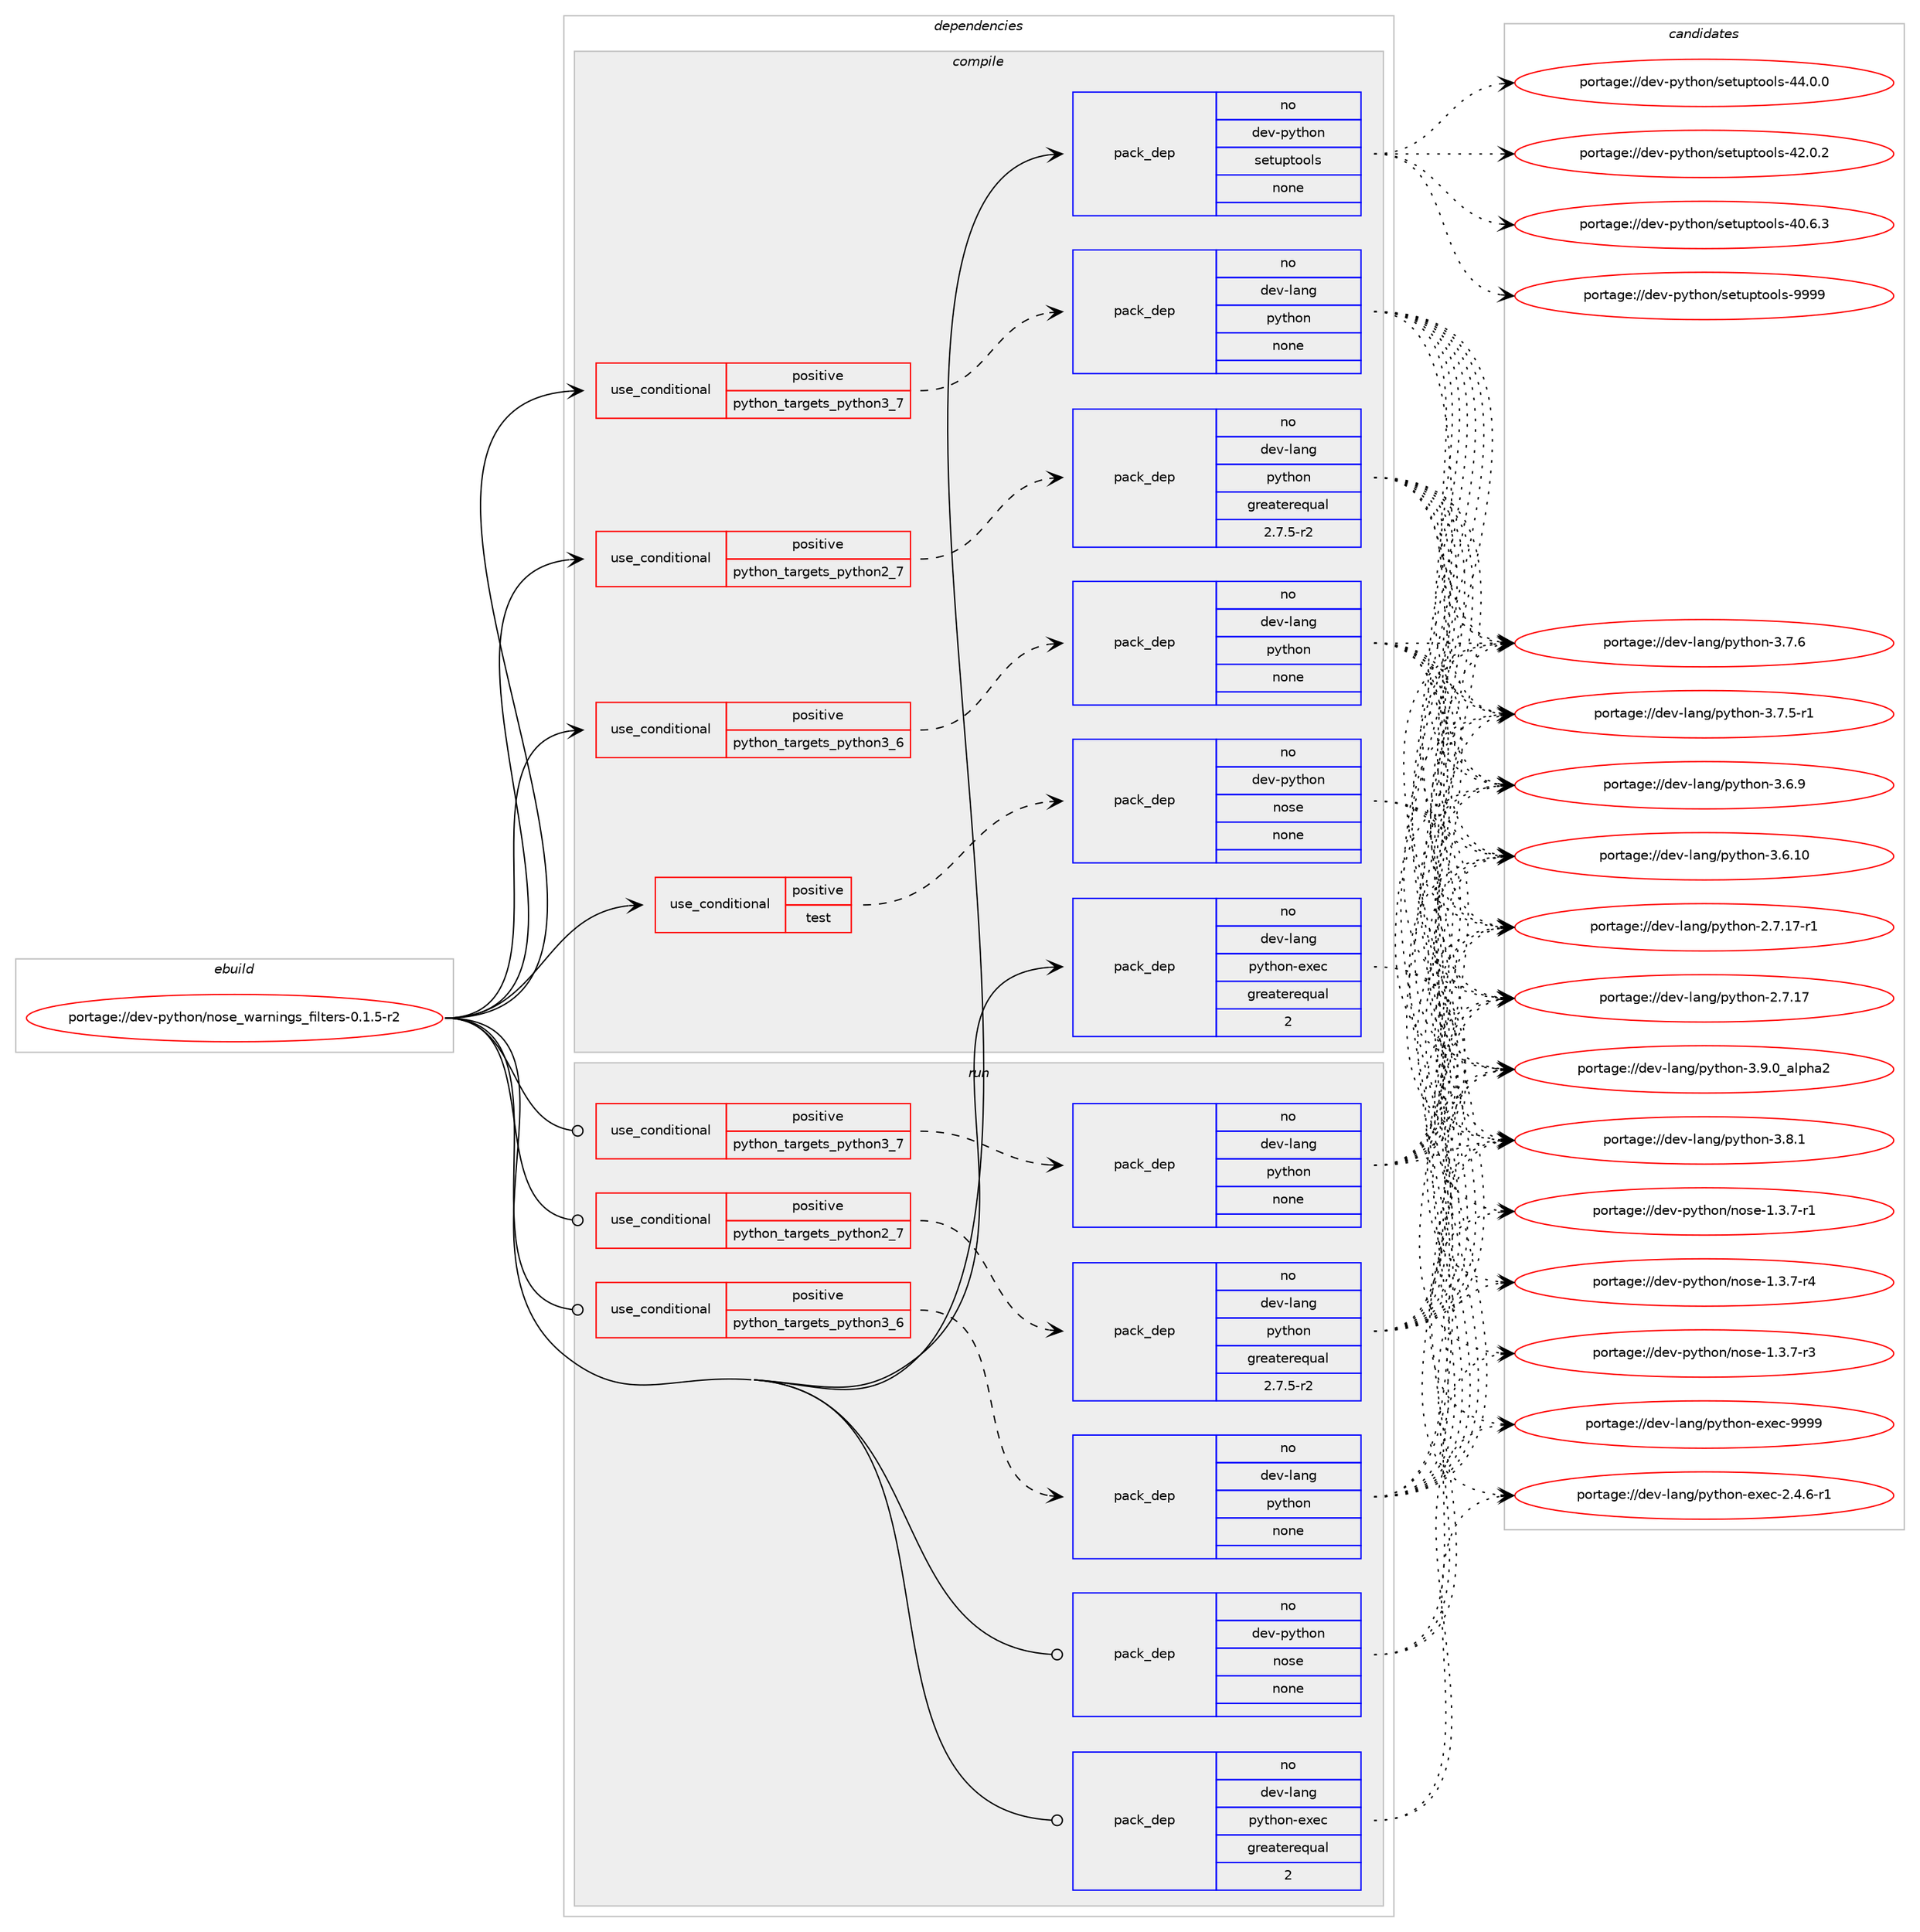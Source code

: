 digraph prolog {

# *************
# Graph options
# *************

newrank=true;
concentrate=true;
compound=true;
graph [rankdir=LR,fontname=Helvetica,fontsize=10,ranksep=1.5];#, ranksep=2.5, nodesep=0.2];
edge  [arrowhead=vee];
node  [fontname=Helvetica,fontsize=10];

# **********
# The ebuild
# **********

subgraph cluster_leftcol {
color=gray;
label=<<i>ebuild</i>>;
id [label="portage://dev-python/nose_warnings_filters-0.1.5-r2", color=red, width=4, href="../dev-python/nose_warnings_filters-0.1.5-r2.svg"];
}

# ****************
# The dependencies
# ****************

subgraph cluster_midcol {
color=gray;
label=<<i>dependencies</i>>;
subgraph cluster_compile {
fillcolor="#eeeeee";
style=filled;
label=<<i>compile</i>>;
subgraph cond112203 {
dependency448026 [label=<<TABLE BORDER="0" CELLBORDER="1" CELLSPACING="0" CELLPADDING="4"><TR><TD ROWSPAN="3" CELLPADDING="10">use_conditional</TD></TR><TR><TD>positive</TD></TR><TR><TD>python_targets_python2_7</TD></TR></TABLE>>, shape=none, color=red];
subgraph pack330848 {
dependency448027 [label=<<TABLE BORDER="0" CELLBORDER="1" CELLSPACING="0" CELLPADDING="4" WIDTH="220"><TR><TD ROWSPAN="6" CELLPADDING="30">pack_dep</TD></TR><TR><TD WIDTH="110">no</TD></TR><TR><TD>dev-lang</TD></TR><TR><TD>python</TD></TR><TR><TD>greaterequal</TD></TR><TR><TD>2.7.5-r2</TD></TR></TABLE>>, shape=none, color=blue];
}
dependency448026:e -> dependency448027:w [weight=20,style="dashed",arrowhead="vee"];
}
id:e -> dependency448026:w [weight=20,style="solid",arrowhead="vee"];
subgraph cond112204 {
dependency448028 [label=<<TABLE BORDER="0" CELLBORDER="1" CELLSPACING="0" CELLPADDING="4"><TR><TD ROWSPAN="3" CELLPADDING="10">use_conditional</TD></TR><TR><TD>positive</TD></TR><TR><TD>python_targets_python3_6</TD></TR></TABLE>>, shape=none, color=red];
subgraph pack330849 {
dependency448029 [label=<<TABLE BORDER="0" CELLBORDER="1" CELLSPACING="0" CELLPADDING="4" WIDTH="220"><TR><TD ROWSPAN="6" CELLPADDING="30">pack_dep</TD></TR><TR><TD WIDTH="110">no</TD></TR><TR><TD>dev-lang</TD></TR><TR><TD>python</TD></TR><TR><TD>none</TD></TR><TR><TD></TD></TR></TABLE>>, shape=none, color=blue];
}
dependency448028:e -> dependency448029:w [weight=20,style="dashed",arrowhead="vee"];
}
id:e -> dependency448028:w [weight=20,style="solid",arrowhead="vee"];
subgraph cond112205 {
dependency448030 [label=<<TABLE BORDER="0" CELLBORDER="1" CELLSPACING="0" CELLPADDING="4"><TR><TD ROWSPAN="3" CELLPADDING="10">use_conditional</TD></TR><TR><TD>positive</TD></TR><TR><TD>python_targets_python3_7</TD></TR></TABLE>>, shape=none, color=red];
subgraph pack330850 {
dependency448031 [label=<<TABLE BORDER="0" CELLBORDER="1" CELLSPACING="0" CELLPADDING="4" WIDTH="220"><TR><TD ROWSPAN="6" CELLPADDING="30">pack_dep</TD></TR><TR><TD WIDTH="110">no</TD></TR><TR><TD>dev-lang</TD></TR><TR><TD>python</TD></TR><TR><TD>none</TD></TR><TR><TD></TD></TR></TABLE>>, shape=none, color=blue];
}
dependency448030:e -> dependency448031:w [weight=20,style="dashed",arrowhead="vee"];
}
id:e -> dependency448030:w [weight=20,style="solid",arrowhead="vee"];
subgraph cond112206 {
dependency448032 [label=<<TABLE BORDER="0" CELLBORDER="1" CELLSPACING="0" CELLPADDING="4"><TR><TD ROWSPAN="3" CELLPADDING="10">use_conditional</TD></TR><TR><TD>positive</TD></TR><TR><TD>test</TD></TR></TABLE>>, shape=none, color=red];
subgraph pack330851 {
dependency448033 [label=<<TABLE BORDER="0" CELLBORDER="1" CELLSPACING="0" CELLPADDING="4" WIDTH="220"><TR><TD ROWSPAN="6" CELLPADDING="30">pack_dep</TD></TR><TR><TD WIDTH="110">no</TD></TR><TR><TD>dev-python</TD></TR><TR><TD>nose</TD></TR><TR><TD>none</TD></TR><TR><TD></TD></TR></TABLE>>, shape=none, color=blue];
}
dependency448032:e -> dependency448033:w [weight=20,style="dashed",arrowhead="vee"];
}
id:e -> dependency448032:w [weight=20,style="solid",arrowhead="vee"];
subgraph pack330852 {
dependency448034 [label=<<TABLE BORDER="0" CELLBORDER="1" CELLSPACING="0" CELLPADDING="4" WIDTH="220"><TR><TD ROWSPAN="6" CELLPADDING="30">pack_dep</TD></TR><TR><TD WIDTH="110">no</TD></TR><TR><TD>dev-lang</TD></TR><TR><TD>python-exec</TD></TR><TR><TD>greaterequal</TD></TR><TR><TD>2</TD></TR></TABLE>>, shape=none, color=blue];
}
id:e -> dependency448034:w [weight=20,style="solid",arrowhead="vee"];
subgraph pack330853 {
dependency448035 [label=<<TABLE BORDER="0" CELLBORDER="1" CELLSPACING="0" CELLPADDING="4" WIDTH="220"><TR><TD ROWSPAN="6" CELLPADDING="30">pack_dep</TD></TR><TR><TD WIDTH="110">no</TD></TR><TR><TD>dev-python</TD></TR><TR><TD>setuptools</TD></TR><TR><TD>none</TD></TR><TR><TD></TD></TR></TABLE>>, shape=none, color=blue];
}
id:e -> dependency448035:w [weight=20,style="solid",arrowhead="vee"];
}
subgraph cluster_compileandrun {
fillcolor="#eeeeee";
style=filled;
label=<<i>compile and run</i>>;
}
subgraph cluster_run {
fillcolor="#eeeeee";
style=filled;
label=<<i>run</i>>;
subgraph cond112207 {
dependency448036 [label=<<TABLE BORDER="0" CELLBORDER="1" CELLSPACING="0" CELLPADDING="4"><TR><TD ROWSPAN="3" CELLPADDING="10">use_conditional</TD></TR><TR><TD>positive</TD></TR><TR><TD>python_targets_python2_7</TD></TR></TABLE>>, shape=none, color=red];
subgraph pack330854 {
dependency448037 [label=<<TABLE BORDER="0" CELLBORDER="1" CELLSPACING="0" CELLPADDING="4" WIDTH="220"><TR><TD ROWSPAN="6" CELLPADDING="30">pack_dep</TD></TR><TR><TD WIDTH="110">no</TD></TR><TR><TD>dev-lang</TD></TR><TR><TD>python</TD></TR><TR><TD>greaterequal</TD></TR><TR><TD>2.7.5-r2</TD></TR></TABLE>>, shape=none, color=blue];
}
dependency448036:e -> dependency448037:w [weight=20,style="dashed",arrowhead="vee"];
}
id:e -> dependency448036:w [weight=20,style="solid",arrowhead="odot"];
subgraph cond112208 {
dependency448038 [label=<<TABLE BORDER="0" CELLBORDER="1" CELLSPACING="0" CELLPADDING="4"><TR><TD ROWSPAN="3" CELLPADDING="10">use_conditional</TD></TR><TR><TD>positive</TD></TR><TR><TD>python_targets_python3_6</TD></TR></TABLE>>, shape=none, color=red];
subgraph pack330855 {
dependency448039 [label=<<TABLE BORDER="0" CELLBORDER="1" CELLSPACING="0" CELLPADDING="4" WIDTH="220"><TR><TD ROWSPAN="6" CELLPADDING="30">pack_dep</TD></TR><TR><TD WIDTH="110">no</TD></TR><TR><TD>dev-lang</TD></TR><TR><TD>python</TD></TR><TR><TD>none</TD></TR><TR><TD></TD></TR></TABLE>>, shape=none, color=blue];
}
dependency448038:e -> dependency448039:w [weight=20,style="dashed",arrowhead="vee"];
}
id:e -> dependency448038:w [weight=20,style="solid",arrowhead="odot"];
subgraph cond112209 {
dependency448040 [label=<<TABLE BORDER="0" CELLBORDER="1" CELLSPACING="0" CELLPADDING="4"><TR><TD ROWSPAN="3" CELLPADDING="10">use_conditional</TD></TR><TR><TD>positive</TD></TR><TR><TD>python_targets_python3_7</TD></TR></TABLE>>, shape=none, color=red];
subgraph pack330856 {
dependency448041 [label=<<TABLE BORDER="0" CELLBORDER="1" CELLSPACING="0" CELLPADDING="4" WIDTH="220"><TR><TD ROWSPAN="6" CELLPADDING="30">pack_dep</TD></TR><TR><TD WIDTH="110">no</TD></TR><TR><TD>dev-lang</TD></TR><TR><TD>python</TD></TR><TR><TD>none</TD></TR><TR><TD></TD></TR></TABLE>>, shape=none, color=blue];
}
dependency448040:e -> dependency448041:w [weight=20,style="dashed",arrowhead="vee"];
}
id:e -> dependency448040:w [weight=20,style="solid",arrowhead="odot"];
subgraph pack330857 {
dependency448042 [label=<<TABLE BORDER="0" CELLBORDER="1" CELLSPACING="0" CELLPADDING="4" WIDTH="220"><TR><TD ROWSPAN="6" CELLPADDING="30">pack_dep</TD></TR><TR><TD WIDTH="110">no</TD></TR><TR><TD>dev-lang</TD></TR><TR><TD>python-exec</TD></TR><TR><TD>greaterequal</TD></TR><TR><TD>2</TD></TR></TABLE>>, shape=none, color=blue];
}
id:e -> dependency448042:w [weight=20,style="solid",arrowhead="odot"];
subgraph pack330858 {
dependency448043 [label=<<TABLE BORDER="0" CELLBORDER="1" CELLSPACING="0" CELLPADDING="4" WIDTH="220"><TR><TD ROWSPAN="6" CELLPADDING="30">pack_dep</TD></TR><TR><TD WIDTH="110">no</TD></TR><TR><TD>dev-python</TD></TR><TR><TD>nose</TD></TR><TR><TD>none</TD></TR><TR><TD></TD></TR></TABLE>>, shape=none, color=blue];
}
id:e -> dependency448043:w [weight=20,style="solid",arrowhead="odot"];
}
}

# **************
# The candidates
# **************

subgraph cluster_choices {
rank=same;
color=gray;
label=<<i>candidates</i>>;

subgraph choice330848 {
color=black;
nodesep=1;
choice10010111845108971101034711212111610411111045514657464895971081121049750 [label="portage://dev-lang/python-3.9.0_alpha2", color=red, width=4,href="../dev-lang/python-3.9.0_alpha2.svg"];
choice100101118451089711010347112121116104111110455146564649 [label="portage://dev-lang/python-3.8.1", color=red, width=4,href="../dev-lang/python-3.8.1.svg"];
choice100101118451089711010347112121116104111110455146554654 [label="portage://dev-lang/python-3.7.6", color=red, width=4,href="../dev-lang/python-3.7.6.svg"];
choice1001011184510897110103471121211161041111104551465546534511449 [label="portage://dev-lang/python-3.7.5-r1", color=red, width=4,href="../dev-lang/python-3.7.5-r1.svg"];
choice100101118451089711010347112121116104111110455146544657 [label="portage://dev-lang/python-3.6.9", color=red, width=4,href="../dev-lang/python-3.6.9.svg"];
choice10010111845108971101034711212111610411111045514654464948 [label="portage://dev-lang/python-3.6.10", color=red, width=4,href="../dev-lang/python-3.6.10.svg"];
choice100101118451089711010347112121116104111110455046554649554511449 [label="portage://dev-lang/python-2.7.17-r1", color=red, width=4,href="../dev-lang/python-2.7.17-r1.svg"];
choice10010111845108971101034711212111610411111045504655464955 [label="portage://dev-lang/python-2.7.17", color=red, width=4,href="../dev-lang/python-2.7.17.svg"];
dependency448027:e -> choice10010111845108971101034711212111610411111045514657464895971081121049750:w [style=dotted,weight="100"];
dependency448027:e -> choice100101118451089711010347112121116104111110455146564649:w [style=dotted,weight="100"];
dependency448027:e -> choice100101118451089711010347112121116104111110455146554654:w [style=dotted,weight="100"];
dependency448027:e -> choice1001011184510897110103471121211161041111104551465546534511449:w [style=dotted,weight="100"];
dependency448027:e -> choice100101118451089711010347112121116104111110455146544657:w [style=dotted,weight="100"];
dependency448027:e -> choice10010111845108971101034711212111610411111045514654464948:w [style=dotted,weight="100"];
dependency448027:e -> choice100101118451089711010347112121116104111110455046554649554511449:w [style=dotted,weight="100"];
dependency448027:e -> choice10010111845108971101034711212111610411111045504655464955:w [style=dotted,weight="100"];
}
subgraph choice330849 {
color=black;
nodesep=1;
choice10010111845108971101034711212111610411111045514657464895971081121049750 [label="portage://dev-lang/python-3.9.0_alpha2", color=red, width=4,href="../dev-lang/python-3.9.0_alpha2.svg"];
choice100101118451089711010347112121116104111110455146564649 [label="portage://dev-lang/python-3.8.1", color=red, width=4,href="../dev-lang/python-3.8.1.svg"];
choice100101118451089711010347112121116104111110455146554654 [label="portage://dev-lang/python-3.7.6", color=red, width=4,href="../dev-lang/python-3.7.6.svg"];
choice1001011184510897110103471121211161041111104551465546534511449 [label="portage://dev-lang/python-3.7.5-r1", color=red, width=4,href="../dev-lang/python-3.7.5-r1.svg"];
choice100101118451089711010347112121116104111110455146544657 [label="portage://dev-lang/python-3.6.9", color=red, width=4,href="../dev-lang/python-3.6.9.svg"];
choice10010111845108971101034711212111610411111045514654464948 [label="portage://dev-lang/python-3.6.10", color=red, width=4,href="../dev-lang/python-3.6.10.svg"];
choice100101118451089711010347112121116104111110455046554649554511449 [label="portage://dev-lang/python-2.7.17-r1", color=red, width=4,href="../dev-lang/python-2.7.17-r1.svg"];
choice10010111845108971101034711212111610411111045504655464955 [label="portage://dev-lang/python-2.7.17", color=red, width=4,href="../dev-lang/python-2.7.17.svg"];
dependency448029:e -> choice10010111845108971101034711212111610411111045514657464895971081121049750:w [style=dotted,weight="100"];
dependency448029:e -> choice100101118451089711010347112121116104111110455146564649:w [style=dotted,weight="100"];
dependency448029:e -> choice100101118451089711010347112121116104111110455146554654:w [style=dotted,weight="100"];
dependency448029:e -> choice1001011184510897110103471121211161041111104551465546534511449:w [style=dotted,weight="100"];
dependency448029:e -> choice100101118451089711010347112121116104111110455146544657:w [style=dotted,weight="100"];
dependency448029:e -> choice10010111845108971101034711212111610411111045514654464948:w [style=dotted,weight="100"];
dependency448029:e -> choice100101118451089711010347112121116104111110455046554649554511449:w [style=dotted,weight="100"];
dependency448029:e -> choice10010111845108971101034711212111610411111045504655464955:w [style=dotted,weight="100"];
}
subgraph choice330850 {
color=black;
nodesep=1;
choice10010111845108971101034711212111610411111045514657464895971081121049750 [label="portage://dev-lang/python-3.9.0_alpha2", color=red, width=4,href="../dev-lang/python-3.9.0_alpha2.svg"];
choice100101118451089711010347112121116104111110455146564649 [label="portage://dev-lang/python-3.8.1", color=red, width=4,href="../dev-lang/python-3.8.1.svg"];
choice100101118451089711010347112121116104111110455146554654 [label="portage://dev-lang/python-3.7.6", color=red, width=4,href="../dev-lang/python-3.7.6.svg"];
choice1001011184510897110103471121211161041111104551465546534511449 [label="portage://dev-lang/python-3.7.5-r1", color=red, width=4,href="../dev-lang/python-3.7.5-r1.svg"];
choice100101118451089711010347112121116104111110455146544657 [label="portage://dev-lang/python-3.6.9", color=red, width=4,href="../dev-lang/python-3.6.9.svg"];
choice10010111845108971101034711212111610411111045514654464948 [label="portage://dev-lang/python-3.6.10", color=red, width=4,href="../dev-lang/python-3.6.10.svg"];
choice100101118451089711010347112121116104111110455046554649554511449 [label="portage://dev-lang/python-2.7.17-r1", color=red, width=4,href="../dev-lang/python-2.7.17-r1.svg"];
choice10010111845108971101034711212111610411111045504655464955 [label="portage://dev-lang/python-2.7.17", color=red, width=4,href="../dev-lang/python-2.7.17.svg"];
dependency448031:e -> choice10010111845108971101034711212111610411111045514657464895971081121049750:w [style=dotted,weight="100"];
dependency448031:e -> choice100101118451089711010347112121116104111110455146564649:w [style=dotted,weight="100"];
dependency448031:e -> choice100101118451089711010347112121116104111110455146554654:w [style=dotted,weight="100"];
dependency448031:e -> choice1001011184510897110103471121211161041111104551465546534511449:w [style=dotted,weight="100"];
dependency448031:e -> choice100101118451089711010347112121116104111110455146544657:w [style=dotted,weight="100"];
dependency448031:e -> choice10010111845108971101034711212111610411111045514654464948:w [style=dotted,weight="100"];
dependency448031:e -> choice100101118451089711010347112121116104111110455046554649554511449:w [style=dotted,weight="100"];
dependency448031:e -> choice10010111845108971101034711212111610411111045504655464955:w [style=dotted,weight="100"];
}
subgraph choice330851 {
color=black;
nodesep=1;
choice10010111845112121116104111110471101111151014549465146554511452 [label="portage://dev-python/nose-1.3.7-r4", color=red, width=4,href="../dev-python/nose-1.3.7-r4.svg"];
choice10010111845112121116104111110471101111151014549465146554511451 [label="portage://dev-python/nose-1.3.7-r3", color=red, width=4,href="../dev-python/nose-1.3.7-r3.svg"];
choice10010111845112121116104111110471101111151014549465146554511449 [label="portage://dev-python/nose-1.3.7-r1", color=red, width=4,href="../dev-python/nose-1.3.7-r1.svg"];
dependency448033:e -> choice10010111845112121116104111110471101111151014549465146554511452:w [style=dotted,weight="100"];
dependency448033:e -> choice10010111845112121116104111110471101111151014549465146554511451:w [style=dotted,weight="100"];
dependency448033:e -> choice10010111845112121116104111110471101111151014549465146554511449:w [style=dotted,weight="100"];
}
subgraph choice330852 {
color=black;
nodesep=1;
choice10010111845108971101034711212111610411111045101120101994557575757 [label="portage://dev-lang/python-exec-9999", color=red, width=4,href="../dev-lang/python-exec-9999.svg"];
choice10010111845108971101034711212111610411111045101120101994550465246544511449 [label="portage://dev-lang/python-exec-2.4.6-r1", color=red, width=4,href="../dev-lang/python-exec-2.4.6-r1.svg"];
dependency448034:e -> choice10010111845108971101034711212111610411111045101120101994557575757:w [style=dotted,weight="100"];
dependency448034:e -> choice10010111845108971101034711212111610411111045101120101994550465246544511449:w [style=dotted,weight="100"];
}
subgraph choice330853 {
color=black;
nodesep=1;
choice10010111845112121116104111110471151011161171121161111111081154557575757 [label="portage://dev-python/setuptools-9999", color=red, width=4,href="../dev-python/setuptools-9999.svg"];
choice100101118451121211161041111104711510111611711211611111110811545525246484648 [label="portage://dev-python/setuptools-44.0.0", color=red, width=4,href="../dev-python/setuptools-44.0.0.svg"];
choice100101118451121211161041111104711510111611711211611111110811545525046484650 [label="portage://dev-python/setuptools-42.0.2", color=red, width=4,href="../dev-python/setuptools-42.0.2.svg"];
choice100101118451121211161041111104711510111611711211611111110811545524846544651 [label="portage://dev-python/setuptools-40.6.3", color=red, width=4,href="../dev-python/setuptools-40.6.3.svg"];
dependency448035:e -> choice10010111845112121116104111110471151011161171121161111111081154557575757:w [style=dotted,weight="100"];
dependency448035:e -> choice100101118451121211161041111104711510111611711211611111110811545525246484648:w [style=dotted,weight="100"];
dependency448035:e -> choice100101118451121211161041111104711510111611711211611111110811545525046484650:w [style=dotted,weight="100"];
dependency448035:e -> choice100101118451121211161041111104711510111611711211611111110811545524846544651:w [style=dotted,weight="100"];
}
subgraph choice330854 {
color=black;
nodesep=1;
choice10010111845108971101034711212111610411111045514657464895971081121049750 [label="portage://dev-lang/python-3.9.0_alpha2", color=red, width=4,href="../dev-lang/python-3.9.0_alpha2.svg"];
choice100101118451089711010347112121116104111110455146564649 [label="portage://dev-lang/python-3.8.1", color=red, width=4,href="../dev-lang/python-3.8.1.svg"];
choice100101118451089711010347112121116104111110455146554654 [label="portage://dev-lang/python-3.7.6", color=red, width=4,href="../dev-lang/python-3.7.6.svg"];
choice1001011184510897110103471121211161041111104551465546534511449 [label="portage://dev-lang/python-3.7.5-r1", color=red, width=4,href="../dev-lang/python-3.7.5-r1.svg"];
choice100101118451089711010347112121116104111110455146544657 [label="portage://dev-lang/python-3.6.9", color=red, width=4,href="../dev-lang/python-3.6.9.svg"];
choice10010111845108971101034711212111610411111045514654464948 [label="portage://dev-lang/python-3.6.10", color=red, width=4,href="../dev-lang/python-3.6.10.svg"];
choice100101118451089711010347112121116104111110455046554649554511449 [label="portage://dev-lang/python-2.7.17-r1", color=red, width=4,href="../dev-lang/python-2.7.17-r1.svg"];
choice10010111845108971101034711212111610411111045504655464955 [label="portage://dev-lang/python-2.7.17", color=red, width=4,href="../dev-lang/python-2.7.17.svg"];
dependency448037:e -> choice10010111845108971101034711212111610411111045514657464895971081121049750:w [style=dotted,weight="100"];
dependency448037:e -> choice100101118451089711010347112121116104111110455146564649:w [style=dotted,weight="100"];
dependency448037:e -> choice100101118451089711010347112121116104111110455146554654:w [style=dotted,weight="100"];
dependency448037:e -> choice1001011184510897110103471121211161041111104551465546534511449:w [style=dotted,weight="100"];
dependency448037:e -> choice100101118451089711010347112121116104111110455146544657:w [style=dotted,weight="100"];
dependency448037:e -> choice10010111845108971101034711212111610411111045514654464948:w [style=dotted,weight="100"];
dependency448037:e -> choice100101118451089711010347112121116104111110455046554649554511449:w [style=dotted,weight="100"];
dependency448037:e -> choice10010111845108971101034711212111610411111045504655464955:w [style=dotted,weight="100"];
}
subgraph choice330855 {
color=black;
nodesep=1;
choice10010111845108971101034711212111610411111045514657464895971081121049750 [label="portage://dev-lang/python-3.9.0_alpha2", color=red, width=4,href="../dev-lang/python-3.9.0_alpha2.svg"];
choice100101118451089711010347112121116104111110455146564649 [label="portage://dev-lang/python-3.8.1", color=red, width=4,href="../dev-lang/python-3.8.1.svg"];
choice100101118451089711010347112121116104111110455146554654 [label="portage://dev-lang/python-3.7.6", color=red, width=4,href="../dev-lang/python-3.7.6.svg"];
choice1001011184510897110103471121211161041111104551465546534511449 [label="portage://dev-lang/python-3.7.5-r1", color=red, width=4,href="../dev-lang/python-3.7.5-r1.svg"];
choice100101118451089711010347112121116104111110455146544657 [label="portage://dev-lang/python-3.6.9", color=red, width=4,href="../dev-lang/python-3.6.9.svg"];
choice10010111845108971101034711212111610411111045514654464948 [label="portage://dev-lang/python-3.6.10", color=red, width=4,href="../dev-lang/python-3.6.10.svg"];
choice100101118451089711010347112121116104111110455046554649554511449 [label="portage://dev-lang/python-2.7.17-r1", color=red, width=4,href="../dev-lang/python-2.7.17-r1.svg"];
choice10010111845108971101034711212111610411111045504655464955 [label="portage://dev-lang/python-2.7.17", color=red, width=4,href="../dev-lang/python-2.7.17.svg"];
dependency448039:e -> choice10010111845108971101034711212111610411111045514657464895971081121049750:w [style=dotted,weight="100"];
dependency448039:e -> choice100101118451089711010347112121116104111110455146564649:w [style=dotted,weight="100"];
dependency448039:e -> choice100101118451089711010347112121116104111110455146554654:w [style=dotted,weight="100"];
dependency448039:e -> choice1001011184510897110103471121211161041111104551465546534511449:w [style=dotted,weight="100"];
dependency448039:e -> choice100101118451089711010347112121116104111110455146544657:w [style=dotted,weight="100"];
dependency448039:e -> choice10010111845108971101034711212111610411111045514654464948:w [style=dotted,weight="100"];
dependency448039:e -> choice100101118451089711010347112121116104111110455046554649554511449:w [style=dotted,weight="100"];
dependency448039:e -> choice10010111845108971101034711212111610411111045504655464955:w [style=dotted,weight="100"];
}
subgraph choice330856 {
color=black;
nodesep=1;
choice10010111845108971101034711212111610411111045514657464895971081121049750 [label="portage://dev-lang/python-3.9.0_alpha2", color=red, width=4,href="../dev-lang/python-3.9.0_alpha2.svg"];
choice100101118451089711010347112121116104111110455146564649 [label="portage://dev-lang/python-3.8.1", color=red, width=4,href="../dev-lang/python-3.8.1.svg"];
choice100101118451089711010347112121116104111110455146554654 [label="portage://dev-lang/python-3.7.6", color=red, width=4,href="../dev-lang/python-3.7.6.svg"];
choice1001011184510897110103471121211161041111104551465546534511449 [label="portage://dev-lang/python-3.7.5-r1", color=red, width=4,href="../dev-lang/python-3.7.5-r1.svg"];
choice100101118451089711010347112121116104111110455146544657 [label="portage://dev-lang/python-3.6.9", color=red, width=4,href="../dev-lang/python-3.6.9.svg"];
choice10010111845108971101034711212111610411111045514654464948 [label="portage://dev-lang/python-3.6.10", color=red, width=4,href="../dev-lang/python-3.6.10.svg"];
choice100101118451089711010347112121116104111110455046554649554511449 [label="portage://dev-lang/python-2.7.17-r1", color=red, width=4,href="../dev-lang/python-2.7.17-r1.svg"];
choice10010111845108971101034711212111610411111045504655464955 [label="portage://dev-lang/python-2.7.17", color=red, width=4,href="../dev-lang/python-2.7.17.svg"];
dependency448041:e -> choice10010111845108971101034711212111610411111045514657464895971081121049750:w [style=dotted,weight="100"];
dependency448041:e -> choice100101118451089711010347112121116104111110455146564649:w [style=dotted,weight="100"];
dependency448041:e -> choice100101118451089711010347112121116104111110455146554654:w [style=dotted,weight="100"];
dependency448041:e -> choice1001011184510897110103471121211161041111104551465546534511449:w [style=dotted,weight="100"];
dependency448041:e -> choice100101118451089711010347112121116104111110455146544657:w [style=dotted,weight="100"];
dependency448041:e -> choice10010111845108971101034711212111610411111045514654464948:w [style=dotted,weight="100"];
dependency448041:e -> choice100101118451089711010347112121116104111110455046554649554511449:w [style=dotted,weight="100"];
dependency448041:e -> choice10010111845108971101034711212111610411111045504655464955:w [style=dotted,weight="100"];
}
subgraph choice330857 {
color=black;
nodesep=1;
choice10010111845108971101034711212111610411111045101120101994557575757 [label="portage://dev-lang/python-exec-9999", color=red, width=4,href="../dev-lang/python-exec-9999.svg"];
choice10010111845108971101034711212111610411111045101120101994550465246544511449 [label="portage://dev-lang/python-exec-2.4.6-r1", color=red, width=4,href="../dev-lang/python-exec-2.4.6-r1.svg"];
dependency448042:e -> choice10010111845108971101034711212111610411111045101120101994557575757:w [style=dotted,weight="100"];
dependency448042:e -> choice10010111845108971101034711212111610411111045101120101994550465246544511449:w [style=dotted,weight="100"];
}
subgraph choice330858 {
color=black;
nodesep=1;
choice10010111845112121116104111110471101111151014549465146554511452 [label="portage://dev-python/nose-1.3.7-r4", color=red, width=4,href="../dev-python/nose-1.3.7-r4.svg"];
choice10010111845112121116104111110471101111151014549465146554511451 [label="portage://dev-python/nose-1.3.7-r3", color=red, width=4,href="../dev-python/nose-1.3.7-r3.svg"];
choice10010111845112121116104111110471101111151014549465146554511449 [label="portage://dev-python/nose-1.3.7-r1", color=red, width=4,href="../dev-python/nose-1.3.7-r1.svg"];
dependency448043:e -> choice10010111845112121116104111110471101111151014549465146554511452:w [style=dotted,weight="100"];
dependency448043:e -> choice10010111845112121116104111110471101111151014549465146554511451:w [style=dotted,weight="100"];
dependency448043:e -> choice10010111845112121116104111110471101111151014549465146554511449:w [style=dotted,weight="100"];
}
}

}
